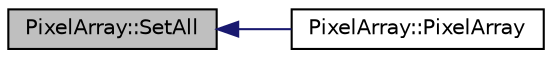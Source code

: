 digraph "PixelArray::SetAll"
{
  edge [fontname="Helvetica",fontsize="10",labelfontname="Helvetica",labelfontsize="10"];
  node [fontname="Helvetica",fontsize="10",shape=record];
  rankdir="LR";
  Node12 [label="PixelArray::SetAll",height=0.2,width=0.4,color="black", fillcolor="grey75", style="filled", fontcolor="black"];
  Node12 -> Node13 [dir="back",color="midnightblue",fontsize="10",style="solid",fontname="Helvetica"];
  Node13 [label="PixelArray::PixelArray",height=0.2,width=0.4,color="black", fillcolor="white", style="filled",URL="$class_pixel_array.html#a86359f5eda90e0d12e3aa2c102ade21d",tooltip="Creates an instance of the class. "];
}
